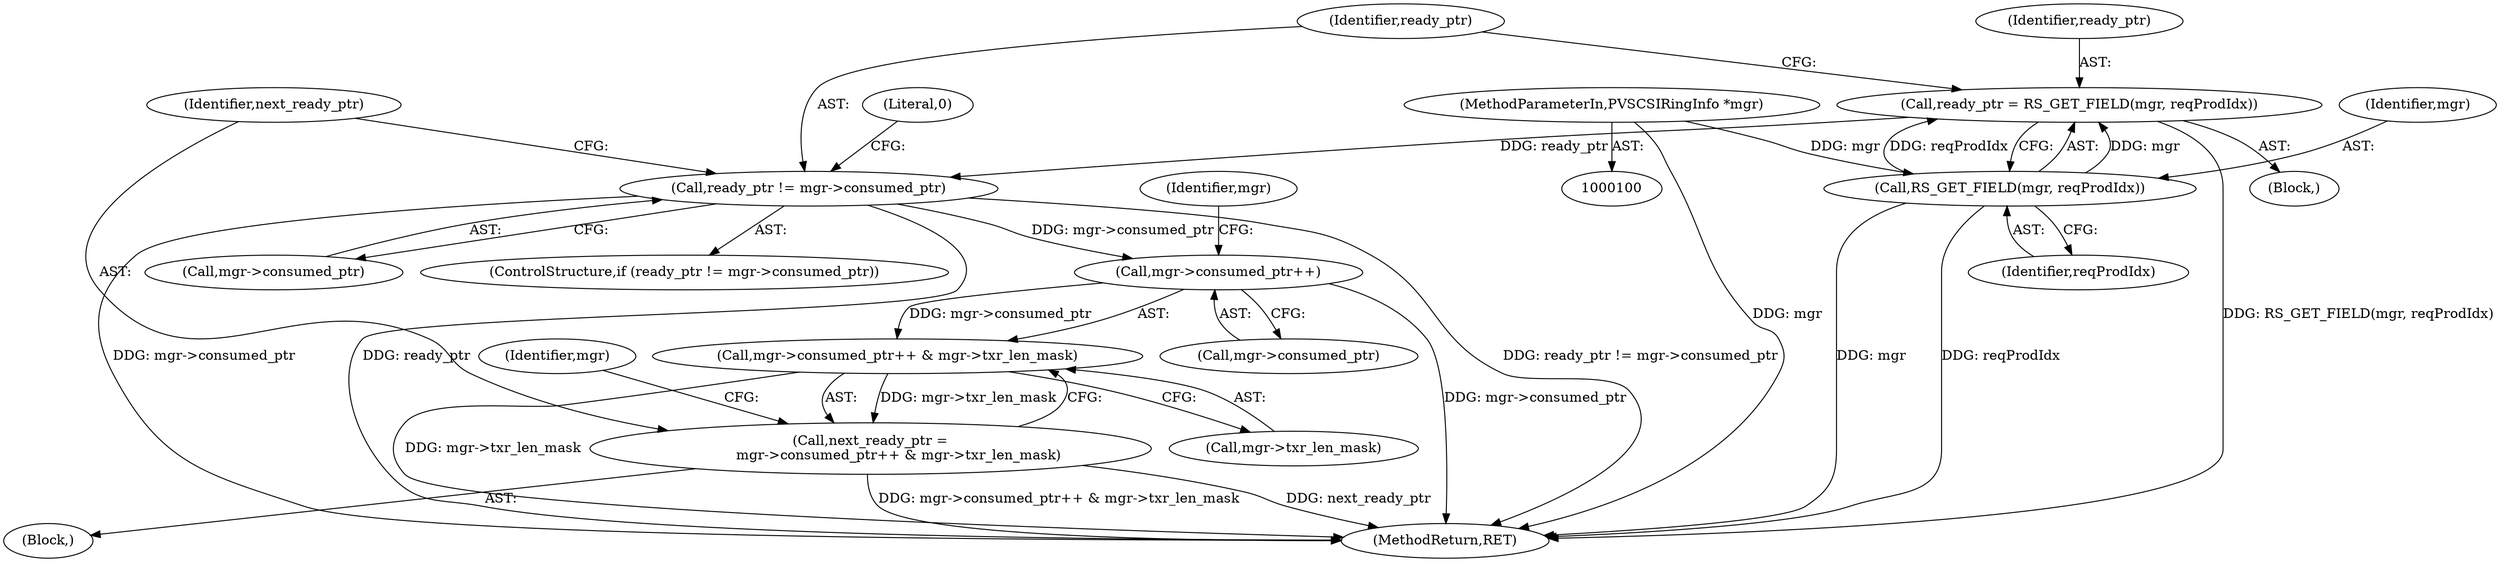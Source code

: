 digraph "0_qemu_d251157ac1928191af851d199a9ff255d330bec9@API" {
"1000104" [label="(Call,ready_ptr = RS_GET_FIELD(mgr, reqProdIdx))"];
"1000106" [label="(Call,RS_GET_FIELD(mgr, reqProdIdx))"];
"1000101" [label="(MethodParameterIn,PVSCSIRingInfo *mgr)"];
"1000110" [label="(Call,ready_ptr != mgr->consumed_ptr)"];
"1000120" [label="(Call,mgr->consumed_ptr++)"];
"1000119" [label="(Call,mgr->consumed_ptr++ & mgr->txr_len_mask)"];
"1000117" [label="(Call,next_ready_ptr =\n             mgr->consumed_ptr++ & mgr->txr_len_mask)"];
"1000101" [label="(MethodParameterIn,PVSCSIRingInfo *mgr)"];
"1000141" [label="(Literal,0)"];
"1000142" [label="(MethodReturn,RET)"];
"1000119" [label="(Call,mgr->consumed_ptr++ & mgr->txr_len_mask)"];
"1000117" [label="(Call,next_ready_ptr =\n             mgr->consumed_ptr++ & mgr->txr_len_mask)"];
"1000105" [label="(Identifier,ready_ptr)"];
"1000110" [label="(Call,ready_ptr != mgr->consumed_ptr)"];
"1000108" [label="(Identifier,reqProdIdx)"];
"1000115" [label="(Block,)"];
"1000118" [label="(Identifier,next_ready_ptr)"];
"1000111" [label="(Identifier,ready_ptr)"];
"1000106" [label="(Call,RS_GET_FIELD(mgr, reqProdIdx))"];
"1000112" [label="(Call,mgr->consumed_ptr)"];
"1000131" [label="(Identifier,mgr)"];
"1000107" [label="(Identifier,mgr)"];
"1000104" [label="(Call,ready_ptr = RS_GET_FIELD(mgr, reqProdIdx))"];
"1000102" [label="(Block,)"];
"1000125" [label="(Identifier,mgr)"];
"1000120" [label="(Call,mgr->consumed_ptr++)"];
"1000121" [label="(Call,mgr->consumed_ptr)"];
"1000109" [label="(ControlStructure,if (ready_ptr != mgr->consumed_ptr))"];
"1000124" [label="(Call,mgr->txr_len_mask)"];
"1000104" -> "1000102"  [label="AST: "];
"1000104" -> "1000106"  [label="CFG: "];
"1000105" -> "1000104"  [label="AST: "];
"1000106" -> "1000104"  [label="AST: "];
"1000111" -> "1000104"  [label="CFG: "];
"1000104" -> "1000142"  [label="DDG: RS_GET_FIELD(mgr, reqProdIdx)"];
"1000106" -> "1000104"  [label="DDG: mgr"];
"1000106" -> "1000104"  [label="DDG: reqProdIdx"];
"1000104" -> "1000110"  [label="DDG: ready_ptr"];
"1000106" -> "1000108"  [label="CFG: "];
"1000107" -> "1000106"  [label="AST: "];
"1000108" -> "1000106"  [label="AST: "];
"1000106" -> "1000142"  [label="DDG: reqProdIdx"];
"1000106" -> "1000142"  [label="DDG: mgr"];
"1000101" -> "1000106"  [label="DDG: mgr"];
"1000101" -> "1000100"  [label="AST: "];
"1000101" -> "1000142"  [label="DDG: mgr"];
"1000110" -> "1000109"  [label="AST: "];
"1000110" -> "1000112"  [label="CFG: "];
"1000111" -> "1000110"  [label="AST: "];
"1000112" -> "1000110"  [label="AST: "];
"1000118" -> "1000110"  [label="CFG: "];
"1000141" -> "1000110"  [label="CFG: "];
"1000110" -> "1000142"  [label="DDG: mgr->consumed_ptr"];
"1000110" -> "1000142"  [label="DDG: ready_ptr"];
"1000110" -> "1000142"  [label="DDG: ready_ptr != mgr->consumed_ptr"];
"1000110" -> "1000120"  [label="DDG: mgr->consumed_ptr"];
"1000120" -> "1000119"  [label="AST: "];
"1000120" -> "1000121"  [label="CFG: "];
"1000121" -> "1000120"  [label="AST: "];
"1000125" -> "1000120"  [label="CFG: "];
"1000120" -> "1000142"  [label="DDG: mgr->consumed_ptr"];
"1000120" -> "1000119"  [label="DDG: mgr->consumed_ptr"];
"1000119" -> "1000117"  [label="AST: "];
"1000119" -> "1000124"  [label="CFG: "];
"1000124" -> "1000119"  [label="AST: "];
"1000117" -> "1000119"  [label="CFG: "];
"1000119" -> "1000142"  [label="DDG: mgr->txr_len_mask"];
"1000119" -> "1000117"  [label="DDG: mgr->txr_len_mask"];
"1000117" -> "1000115"  [label="AST: "];
"1000118" -> "1000117"  [label="AST: "];
"1000131" -> "1000117"  [label="CFG: "];
"1000117" -> "1000142"  [label="DDG: next_ready_ptr"];
"1000117" -> "1000142"  [label="DDG: mgr->consumed_ptr++ & mgr->txr_len_mask"];
}
